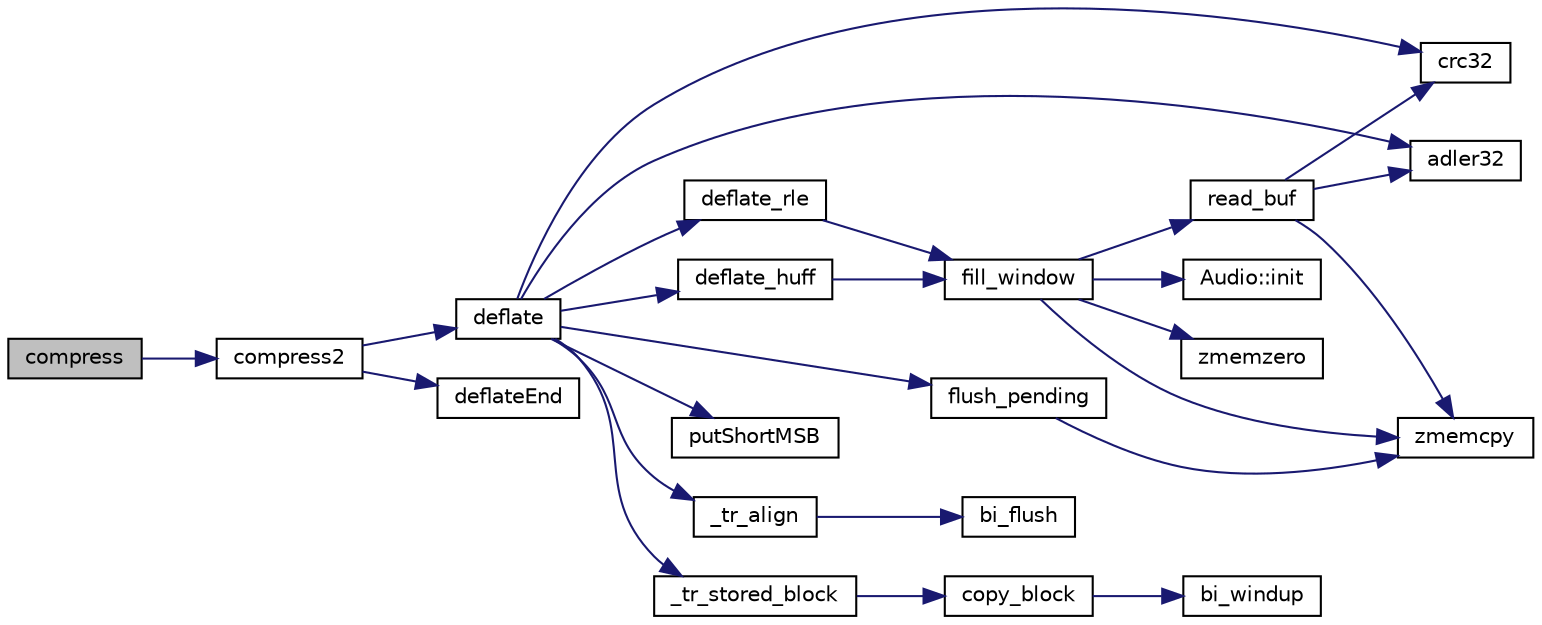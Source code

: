 digraph G
{
  edge [fontname="Helvetica",fontsize="10",labelfontname="Helvetica",labelfontsize="10"];
  node [fontname="Helvetica",fontsize="10",shape=record];
  rankdir="LR";
  Node1 [label="compress",height=0.2,width=0.4,color="black", fillcolor="grey75", style="filled" fontcolor="black"];
  Node1 -> Node2 [color="midnightblue",fontsize="10",style="solid",fontname="Helvetica"];
  Node2 [label="compress2",height=0.2,width=0.4,color="black", fillcolor="white", style="filled",URL="$zlib_2compress_8c.html#aede7e438c033a969a1a40ba6b44f91f9"];
  Node2 -> Node3 [color="midnightblue",fontsize="10",style="solid",fontname="Helvetica"];
  Node3 [label="deflate",height=0.2,width=0.4,color="black", fillcolor="white", style="filled",URL="$deflate_8c.html#aedba3a94d6e827d61b660443ae5b9f09"];
  Node3 -> Node4 [color="midnightblue",fontsize="10",style="solid",fontname="Helvetica"];
  Node4 [label="crc32",height=0.2,width=0.4,color="black", fillcolor="white", style="filled",URL="$zlib_2crc32_8c.html#af5a1c7b05170540ef3bb084e6cf903c4"];
  Node3 -> Node5 [color="midnightblue",fontsize="10",style="solid",fontname="Helvetica"];
  Node5 [label="putShortMSB",height=0.2,width=0.4,color="black", fillcolor="white", style="filled",URL="$deflate_8c.html#a6db0a0a840addf113cb217c4aa1c0384"];
  Node3 -> Node6 [color="midnightblue",fontsize="10",style="solid",fontname="Helvetica"];
  Node6 [label="adler32",height=0.2,width=0.4,color="black", fillcolor="white", style="filled",URL="$adler32_8c.html#a86607743a4b76949b24cf5cc2f01a40d"];
  Node3 -> Node7 [color="midnightblue",fontsize="10",style="solid",fontname="Helvetica"];
  Node7 [label="flush_pending",height=0.2,width=0.4,color="black", fillcolor="white", style="filled",URL="$deflate_8c.html#ae9a3263767d40c4f7443bf07c31e0119"];
  Node7 -> Node8 [color="midnightblue",fontsize="10",style="solid",fontname="Helvetica"];
  Node8 [label="zmemcpy",height=0.2,width=0.4,color="black", fillcolor="white", style="filled",URL="$zutil_8c.html#aac7aa2bbd8584b96c89e311b6c3409a5"];
  Node3 -> Node9 [color="midnightblue",fontsize="10",style="solid",fontname="Helvetica"];
  Node9 [label="deflate_huff",height=0.2,width=0.4,color="black", fillcolor="white", style="filled",URL="$deflate_8c.html#a5d5671ede8ee51f34a50cfd5f498d2f0"];
  Node9 -> Node10 [color="midnightblue",fontsize="10",style="solid",fontname="Helvetica"];
  Node10 [label="fill_window",height=0.2,width=0.4,color="black", fillcolor="white", style="filled",URL="$deflate_8c.html#a6cf3c43817cac5f5c422e94b2a57ea49"];
  Node10 -> Node8 [color="midnightblue",fontsize="10",style="solid",fontname="Helvetica"];
  Node10 -> Node11 [color="midnightblue",fontsize="10",style="solid",fontname="Helvetica"];
  Node11 [label="read_buf",height=0.2,width=0.4,color="black", fillcolor="white", style="filled",URL="$deflate_8c.html#a30b7fcd3e6bea023c1c00eafad492639"];
  Node11 -> Node6 [color="midnightblue",fontsize="10",style="solid",fontname="Helvetica"];
  Node11 -> Node4 [color="midnightblue",fontsize="10",style="solid",fontname="Helvetica"];
  Node11 -> Node8 [color="midnightblue",fontsize="10",style="solid",fontname="Helvetica"];
  Node10 -> Node12 [color="midnightblue",fontsize="10",style="solid",fontname="Helvetica"];
  Node12 [label="Audio::init",height=0.2,width=0.4,color="black", fillcolor="white", style="filled",URL="$namespace_audio.html#a1bc7922d7669f621d532686d08bb8e41"];
  Node10 -> Node13 [color="midnightblue",fontsize="10",style="solid",fontname="Helvetica"];
  Node13 [label="zmemzero",height=0.2,width=0.4,color="black", fillcolor="white", style="filled",URL="$zutil_8c.html#a9d1ad31f82b89b791ce9c70c24d3947c"];
  Node3 -> Node14 [color="midnightblue",fontsize="10",style="solid",fontname="Helvetica"];
  Node14 [label="deflate_rle",height=0.2,width=0.4,color="black", fillcolor="white", style="filled",URL="$deflate_8c.html#aea13a1600dd641f5584b39b840eecaae"];
  Node14 -> Node10 [color="midnightblue",fontsize="10",style="solid",fontname="Helvetica"];
  Node3 -> Node15 [color="midnightblue",fontsize="10",style="solid",fontname="Helvetica"];
  Node15 [label="_tr_align",height=0.2,width=0.4,color="black", fillcolor="white", style="filled",URL="$trees_8c.html#abd2aff56f489aac6182c99eb739c41be"];
  Node15 -> Node16 [color="midnightblue",fontsize="10",style="solid",fontname="Helvetica"];
  Node16 [label="bi_flush",height=0.2,width=0.4,color="black", fillcolor="white", style="filled",URL="$trees_8c.html#ab3b46873b1a7611ee2ca275cfd1c8f79"];
  Node3 -> Node17 [color="midnightblue",fontsize="10",style="solid",fontname="Helvetica"];
  Node17 [label="_tr_stored_block",height=0.2,width=0.4,color="black", fillcolor="white", style="filled",URL="$trees_8c.html#a65fd19df7fed60e83492819918defec2"];
  Node17 -> Node18 [color="midnightblue",fontsize="10",style="solid",fontname="Helvetica"];
  Node18 [label="copy_block",height=0.2,width=0.4,color="black", fillcolor="white", style="filled",URL="$trees_8c.html#a1f3d6aa6a0147df6a48af35bcb5719d6"];
  Node18 -> Node19 [color="midnightblue",fontsize="10",style="solid",fontname="Helvetica"];
  Node19 [label="bi_windup",height=0.2,width=0.4,color="black", fillcolor="white", style="filled",URL="$trees_8c.html#a8532fd6b0e6cd8b6a633fe249ac4353c"];
  Node2 -> Node20 [color="midnightblue",fontsize="10",style="solid",fontname="Helvetica"];
  Node20 [label="deflateEnd",height=0.2,width=0.4,color="black", fillcolor="white", style="filled",URL="$deflate_8c.html#ada68769789b1d84de7e708d6e848a075"];
}

